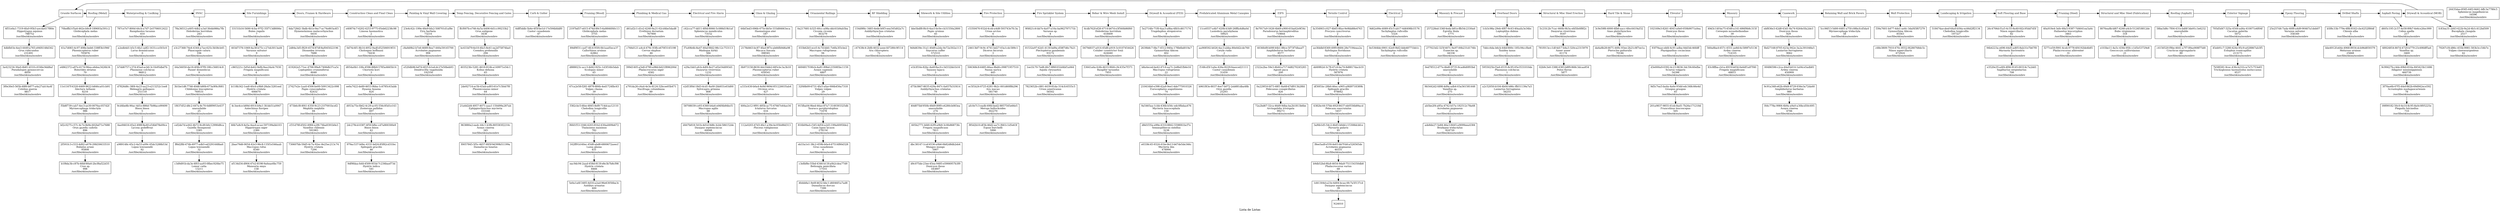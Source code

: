 digraph G{
label=" Lista de Listas ";
node [shape=box fontsize=12];
N1000[label="Granite Surfaces" ];
N2000[label="Roofing (Metal)" ];
N3000[label="Waterproofing & Caulking" ];
N4000[label="HVAC" ];
N5000[label="Site Furnishings" ];
N6000[label="Doors, Frames & Hardware" ];
N7000[label="Construction Clean and Final Clean" ];
N8000[label="Painting & Vinyl Wall Covering" ];
N9000[label="Temp Fencing, Decorative Fencing and Gates" ];
N10000[label="Curb & Gutter" ];
N11000[label="Framing (Wood)" ];
N12000[label="Plumbing & Medical Gas" ];
N13000[label="Electrical and Fire Alarm" ];
N14000[label="Glass & Glazing" ];
N15000[label="Ornamental Railings" ];
N16000[label="RF Shielding" ];
N17000[label="Sitework & Site Utilities" ];
N18000[label="Fire Protection" ];
N19000[label="Fire Sprinkler System" ];
N20000[label="Rebar & Wire Mesh Install" ];
N21000[label="Drywall & Acoustical (FED)" ];
N22000[label="Prefabricated Aluminum Metal Canopies" ];
N23000[label="EIFS" ];
N24000[label="Termite Control" ];
N25000[label="Electrical" ];
N26000[label="Masonry & Precast" ];
N27000[label="Overhead Doors" ];
N28000[label="Structural & Misc Steel Erection" ];
N29000[label="Hard Tile & Stone" ];
N30000[label="Elevator" ];
N31000[label="Masonry" ];
N32000[label="Casework" ];
N33000[label="Retaining Wall and Brick Pavers" ];
N34000[label="Wall Protection" ];
N35000[label="Landscaping & Irrigation" ];
N36000[label="Soft Flooring and Base" ];
N37000[label="Framing (Steel)" ];
N38000[label="Structural and Misc Steel (Fabrication)" ];
N39000[label="Roofing (Asphalt)" ];
N40000[label="Exterior Signage" ];
N41000[label="Epoxy Flooring" ];
N42000[label="Drilled Shafts" ];
N43000[label="Asphalt Paving" ];
N44000[label="Drywall & Acoustical (MOB)" ];

N1001[label="6f51e0a1-7319-4fa0-95b3-aecda417f80e
Hippotragus equinus
788752
/usr/libe/skins/nombre" ];
N1002[label="4dbfb03e-4ee3-4449-a765-e94f4148d342
Grus rubicundus
231491
/usr/libe/skins/nombre" ];
N1003[label="3a423234-30a0-4b81-b510-c034bc9dd8af
Pseudalopex gymnocercus
8950
/usr/libe/skins/nombre" ];
N1004[label="3f0e30e5-565b-48f6-b877-a4a27ab14a4f
Colobus guerza
8817
/usr/libe/skins/nombre" ];
N2001[label="70beffb3-f5a6-462e-b9c8-189693a591c2
Globicephala melas
1
/usr/libe/skins/nombre" ];
N2002[label="61a7d083-4c97-498e-beb6-338ff3b1f96f
Phoenicopterus ruber
705876
/usr/libe/skins/nombre" ];
N2003[label="e4862372-a87e-417d-96ea-e6dea3426b34
Butorides striatus
70
/usr/libe/skins/nombre" ];
N2004[label="11e1167f-4320-4469-9622-b846ca01cb91
Alectura lathami
8216
/usr/libe/skins/nombre" ];
N2005[label="f5b8f739-cab7-4ec3-ae30-0076ac057d2f
Myrmecophaga tridactyla
986
/usr/libe/skins/nombre" ];
N2006[label="bf2c0275-c57c-4c7e-8e9e-602bd71e7688
Oryx gazella callotis
896
/usr/libe/skins/nombre" ];
N2007[label="2f591fc3-c533-4d92-a676-29fd30633510
Bubalus arnee
95808
/usr/libe/skins/nombre" ];
N2008[label="b1f8da3b-c87b-46bf-80a6-2bcf8af22d35
Crax sp.
998
/usr/libe/skins/nombre" ];
N3001[label="787ce7e7-800d-44cb-a7d7-2e5706012422
Ramphastos tucanus
410
/usr/libe/skins/nombre" ];
N3002[label="a2edb4d1-b5c5-4fa1-adf2-1631cce503c0
Larus dominicanus
0
/usr/libe/skins/nombre" ];
N3003[label="b7dd6757-c37d-45ad-acb0-3c1fe95dbd7b
Phasianus colchicus
96812
/usr/libe/skins/nombre" ];
N3004[label="d7826d8c-38f4-4a23-aa23-e213252c1ee8
Meleagris gallopavo
251118
/usr/libe/skins/nombre" ];
N3005[label="9cd4be8b-90ac-4d1e-886d-7b98ace99499
Bison bison
5
/usr/libe/skins/nombre" ];
N3006[label="6ae94616-45e2-498f-8a40-e54b678e09ce
Lycosa godeffroyi
8
/usr/libe/skins/nombre" ];
N3007[label="a989148c-65c2-4a53-a09c-05dc5288b53d
Lepus townsendii
92
/usr/libe/skins/nombre" ];
N4001[label="78a36512-a405-4db2-a3af-3febb986a7fb
Heloderma horridum
243
/usr/libe/skins/nombre" ];
N4002[label="e3c27368-74e4-4344-a7ae-625c3b58cb45
Phascogale calura
194
/usr/libe/skins/nombre" ];
N4003[label="64a56050-da18-4f4b-97f9-18fcc56814c8
Passer domesticus
9
/usr/libe/skins/nombre" ];
N4004[label="3b1be1d8-7746-40d6-b80b-673a9f4cf681
Chlidonias leucopterus
769531
/usr/libe/skins/nombre" ];
N4005[label="1f637d52-d8c2-447a-8c70-0d8f9953e437
unavailable
25
/usr/libe/skins/nombre" ];
N4006[label="cef2de7d-a442-4b72-9cd9-b0c12990d8ca
Gazella thompsonii
3385
/usr/libe/skins/nombre" ];
N4007[label="ff6d2ffd-474b-4977-adb5-ed3291448ba6
Lepus townsendii
32
/usr/libe/skins/nombre" ];
N4008[label="c3d9d91b-da3e-4f03-aa93-0fbec920be75
Lemur catta
13211
/usr/libe/skins/nombre" ];
N5001[label="33151b16-5690-4cba-97f2-35f713d8006e
Buteo regalis
7
/usr/libe/skins/nombre" ];
N5002[label="403d7376-1069-4a38-b75c-c27eb3013ad4
Varanus salvator
9
/usr/libe/skins/nombre" ];
N5003[label="c865221c-5d5d-4e62-9efb-9aa24a4c7030
Fregata magnificans
4
/usr/libe/skins/nombre" ];
N5004[label="b118b342-1ee8-40c6-a9b8-28abc3281eed
Hystrix cristata
606670
/usr/libe/skins/nombre" ];
N5005[label="4c3ee4ce-b89d-4914-b9a1-3fcbb51a0947
Antechinus flavipes
5
/usr/libe/skins/nombre" ];
N5006[label="66b7a8c9-4e5a-4aa4-acae-597199abb103
Hippotragus niger
2360
/usr/libe/skins/nombre" ];
N5007[label="2bae79d6-9054-42e3-96c8-135f1e546aab
Macropus rufus
8340
/usr/libe/skins/nombre" ];
N5008[label="ef134d34-d904-47e2-8198-9a6eae0bc759
Manouria emys
158
/usr/libe/skins/nombre" ];
N6001[label="6da728d2-3bdb-4b1e-9ec7-ac74e803a4f3
Hymenolaimus malacorhynchus
6416
/usr/libe/skins/nombre" ];
N6002[label="2d84a3d5-f829-457d-87df-8af045022196
Diomedea irrorata
7688
/usr/libe/skins/nombre" ];
N6003[label="419262e5-71ec-4706-99a8-7406db37ca5c
Leptoptilos crumeniferus
8048
/usr/libe/skins/nombre" ];
N6004[label="27427e2e-1aa0-4506-be00-50913422c098
Papio cynocephalus
62432
/usr/libe/skins/nombre" ];
N6005[label="473b6cf8-8f41-4350-9c23-21f7001bcef2
Mephitis mephitis
84
/usr/libe/skins/nombre" ];
N6006[label="cf31d78f-d502-4984-a2f6-74ba8391b0e3
Vanellus chilensis
591983
/usr/libe/skins/nombre" ];
N6007[label="730607bb-59d5-4c7a-92ec-8e25ec213c74
Hystrix cristata
7294
/usr/libe/skins/nombre" ];
N7001[label="e40874c7-6202-4253-9775-05eb62238c98
Limosa haemastica
2
/usr/libe/skins/nombre" ];
N7002[label="0d74c6f1-8b14-4952-9adf-d52506919f31
Choloepus hoffmani
74430
/usr/libe/skins/nombre" ];
N7003[label="d054a0b1-10fe-4596-88b9-5785a4665b14
Choriotis kori
3
/usr/libe/skins/nombre" ];
N7004[label="ee0a7422-de89-4653-9bba-1c6785c63abb
Hyaena hyaena
824
/usr/libe/skins/nombre" ];
N7005[label="d053a75e-fb62-4c29-ac05-556c85d1e143
Zosterops pallidus
497
/usr/libe/skins/nombre" ];
N7006[label="2dc278cd-0387-4f50-bfbc-cd7a800300e9
Bison bison
42
/usr/libe/skins/nombre" ];
N7007[label="979ac537-b0bc-4331-bd24-85f82cd31fec
Spilogale gracilis
46
/usr/libe/skins/nombre" ];
N7008[label="9df9fdaa-fefd-4509-955d-7c236baef73d
Hystrix indica
541
/usr/libe/skins/nombre" ];
N8001[label="23e4c62c-199e-48e9-bfa2-508701d1af8e
Eira barbata
73214
/usr/libe/skins/nombre" ];
N8002[label="c8a8d9b2-b7e6-4689-8ea7-440a59145700
Acrobates pygmaeus
994
/usr/libe/skins/nombre" ];
N8003[label="e520db96-bd7d-4f25-b1ed-dc27e50beb93
Dendrocitta vagabunda
192550
/usr/libe/skins/nombre" ];
N9001[label="ffcf007b-e746-4a5a-b406-6d1cc99233b2
Grus antigone
3438
/usr/libe/skins/nombre" ];
N9002[label="bc633d79-6e10-4fa5-8e41-ea2d75874ba0
Coendou prehensilis
294
/usr/libe/skins/nombre" ];
N9003[label="403523fe-5281-4618-814b-a149971e54c1
Kobus defassa
65
/usr/libe/skins/nombre" ];
N9004[label="2de92714-ec5b-43ab-ad93-61e7c5feb7f0
Phoeniconaias minor
64
/usr/libe/skins/nombre" ];
N9005[label="21a6d2d4-4957-4071-aaa1-150d99a287ab
Ephippiorhynchus mycteria
333160
/usr/libe/skins/nombre" ];
N9006[label="963880a2-eadc-44c1-b3fb-805583f2210c
Aonyx cinerea
345
/usr/libe/skins/nombre" ];
N9007[label="f0057845-5f5c-4657-895f-9d399b51199a
Damaliscus lunatus
9
/usr/libe/skins/nombre" ];
N10001[label="6dff5ddb-5b4e-4f5f-be1d-17e594bfddf0
Castor canadensis
47
/usr/libe/skins/nombre" ];
N11001[label="2197bd57-e015-474d-89c5-6a8846f40c13
Globicephala melas
3755
/usr/libe/skins/nombre" ];
N11002[label="89df9f31-cad7-4fc4-95f4-0b1aad5eca37
Callorhinus ursinus
42862
/usr/libe/skins/nombre" ];
N11003[label="d888023c-acc3-4d42-925c-1d3f16fe5dab
Scolopax minor
65
/usr/libe/skins/nombre" ];
N11004[label="67ca2e58-f281-4878-884b-4ed1724fbc63
Vulpes chama
39
/usr/libe/skins/nombre" ];
N11005[label="f382cbc5-6fee-4845-8ef8-714dcaa12110
Chelodina longicollis
31
/usr/libe/skins/nombre" ];
N11006[label="f6fd1f53-1046-4203-81b2-630ad499e672
Thalasseus maximus
782
/usr/libe/skins/nombre" ];
N11007[label="162ff91d-60ec-45d8-abd8-6800672aeecf
Lama glama
831
/usr/libe/skins/nombre" ];
N11008[label="eac9dc94-2aad-458d-813f-e8e3b7b8cf98
Hystrix cristata
8466
/usr/libe/skins/nombre" ];
N11009[label="5e0a1a6f-3485-4d16-a2ad-96e63056ba3c
Anitibyx armatus
400
/usr/libe/skins/nombre" ];
N12001[label="d61af2c1-d1e2-4240-9a21-02cd4be5dad8
Erethizon dorsatum
767900
/usr/libe/skins/nombre" ];
N12002[label="c766d121-a4cd-479c-93fb-e670f3145198
Cervus elaphus
46
/usr/libe/skins/nombre" ];
N12003[label="399d1405-a5e8-4790-a98d-6d21f896200d
Phalacrocorax niger
4582
/usr/libe/skins/nombre" ];
N12004[label="a791da26-c6a4-4e3e-8124-32bcee05b471
Nucifraga columbiana
89
/usr/libe/skins/nombre" ];
N13001[label="c62cca77-dd11-4f0d-8066-5c088d19b1af
Spheniscus mendiculus
73152
/usr/libe/skins/nombre" ];
N13002[label="f7a49b4b-8a47-40af-8fd2-98c12c753113
Madoqua kirkii
584
/usr/libe/skins/nombre" ];
N13003[label="e29a1bb5-efcb-4df4-8e27-ef2e54d093d1
Dasyurus viverrinus
1232
/usr/libe/skins/nombre" ];
N13004[label="e2d53f0d-18d3-4cd1-8a00-2bb931e03d00
Sylvicapra grimma
808
/usr/libe/skins/nombre" ];
N13005[label="58708039-ce93-4360-b4a6-e06f4b84bcf1
Macropus agilis
68
/usr/libe/skins/nombre" ];
N13006[label="d447b818-541b-4d1d-9d8c-b2dc586152de
Dasypus septemcincus
60048
/usr/libe/skins/nombre" ];
N14001[label="44bf3ed3-096b-475e-bb5e-333d84663eca
Haematopus ater
187
/usr/libe/skins/nombre" ];
N14002[label="2178d463-bc87-4fad-9f7e-ab66fb9d6a98
Macaca fuscata
398581
/usr/libe/skins/nombre" ];
N14003[label="0b973158-8630-4dcf-bbb2-685cbc3a3b18
Phoenicopterus ruber
659541
/usr/libe/skins/nombre" ];
N14004[label="a333c630-b0a4-4e9d-969d-851226035ab4
Orcinus orca
427
/usr/libe/skins/nombre" ];
N14005[label="600a2e12-9f91-485b-ac75-47667e44ae34
Ictalurus furcatus
616
/usr/libe/skins/nombre" ];
N14006[label="112a0203-47d3-4fa1-a39e-bc05fe88d313
Ploceus rubiginosus
8
/usr/libe/skins/nombre" ];
N15001[label="0a217681-b325-40cc-a08a-ddc61b9ab5ba
Ciconia ciconia
363279
/usr/libe/skins/nombre" ];
N15002[label="033b62b5-ece5-4c7d-bbfc-7e6fa3f3cbe2
Macropus rufogriseus
94
/usr/libe/skins/nombre" ];
N15003[label="4694817f-90cb-4a81-89bd-235085bc1159
Aonyx capensis
6807
/usr/libe/skins/nombre" ];
N15004[label="32f48b09-6731-4fa5-afae-006b456a7318
Vulpes vulpes
29
/usr/libe/skins/nombre" ];
N15005[label="915fba04-9bed-46ae-87a7-3149393325db
Tauraco porphyrelophus
71678
/usr/libe/skins/nombre" ];
N15006[label="816b09ad-c545-4d54-a2d3-199a6095fde2
Canis lupus lycaon
278154
/usr/libe/skins/nombre" ];
N15007[label="eb33a1e1-38c2-459b-b0a4-67514f80d328
Grus canadensis
6
/usr/libe/skins/nombre" ];
N15008[label="c3efbf8e-55bd-4346-b13f-a0b2cdea77d9
Bettongia penicillata
17555
/usr/libe/skins/nombre" ];
N15009[label="4febb8a1-9e0f-4632-bbc1-d6046f1a7ad8
Damaliscus dorcas
7399
/usr/libe/skins/nombre" ];
N16001[label="154d9f6c-3483-4ede-b0f3-eea545d02a7c
Amblyrhynchus cristatus
7
/usr/libe/skins/nombre" ];
N16002[label="c47438c4-2bfb-4032-aeee-fd7280c9f114
Ara chloroptera
72
/usr/libe/skins/nombre" ];
N17001[label="bbe5bdf8-f6c0-4ae3-bc0e-cb31550a2800
Papio ursinus
45
/usr/libe/skins/nombre" ];
N17002[label="9d4d639e-31a1-40d9-a2da-0e72a502a113
Snycerus caffer
572533
/usr/libe/skins/nombre" ];
N17003[label="e1b3f16e-82bc-4a6f-8ac0-c3d332bb1b16
Tayassu tajacu
3
/usr/libe/skins/nombre" ];
N17004[label="d75b3867-8035-429a-847c-fa657b31f414
Amblyrhynchus cristatus
79
/usr/libe/skins/nombre" ];
N17005[label="40d875bf-950b-48d9-89f0-e4280cb083ea
unavailable
274
/usr/libe/skins/nombre" ];
N17006[label="605b2771-bfd0-42f9-a9b9-3c0fe86873fe
Fregata magnificans
7811
/usr/libe/skins/nombre" ];
N17007[label="dbc38147-1cef-4536-a0b6-0b82d8db2eb4
Mungos mungo
5907
/usr/libe/skins/nombre" ];
N17008[label="d9c075de-23ee-45ea-9485-e5906957b3f9
Dusicyon thous
183897
/usr/libe/skins/nombre" ];
N18001[label="c5350470-932d-4ceb-a4d8-593743e7fc3a
Ursus arctos
4
/usr/libe/skins/nombre" ];
N18002[label="24613bf7-9c9c-4741-bd27-03a1cdc589c1
Diceros bicornis
3
/usr/libe/skins/nombre" ];
N18003[label="506368c8-6485-46aa-8bd4-c99871957510
Nasua narica
445
/usr/libe/skins/nombre" ];
N18004[label="ec5f1b24-0725-4281-9b2c-001d60f8b296
Ara macao
581740
/usr/libe/skins/nombre" ];
N18005[label="afc0e7c3-eadb-49fd-bed2-8857545e66e5
Merops bullockoides
302270
/usr/libe/skins/nombre" ];
N18006[label="f85d2b10-df3b-46d2-aa7c-f661c1d5e63f
Equus burchelli
5990
/usr/libe/skins/nombre" ];
N19001[label="9f4821c6-bb7e-4a07-a16a-ba962797171b
Varanus sp.
4
/usr/libe/skins/nombre" ];
N19002[label="01532a97-62d1-4130-bd9a-d58f7d6c7b21
Plectopterus gambensis
93172
/usr/libe/skins/nombre" ];
N19003[label="1ee1fc70-7ed8-4fe7-8f6f-032d4bf1a064
Aquila chrysaetos
1
/usr/libe/skins/nombre" ];
N19004[label="7823652b-c881-4439-81da-314cfc6555c5
Ursus americanus
56502
/usr/libe/skins/nombre" ];
N20001[label="6cdb762f-ef26-4714-b67d-e3f560b86f60
Heloderma horridum
618409
/usr/libe/skins/nombre" ];
N20002[label="0479d037-a014-45d8-a919-3c0107454426
Coluber constrictor foxii
624440
/usr/libe/skins/nombre" ];
N20003[label="53641a6a-fc6b-4633-9fd4-c9c435e7f371
Rangifer tarandus
7955
/usr/libe/skins/nombre" ];
N21001[label="5e2714fe-71f0-4aa3-a8ba-6fb5cd617174
Tragelaphus strepsiceros
9
/usr/libe/skins/nombre" ];
N21002[label="2639b8c7-0bc7-4512-940a-178b6bd019a7
Gymnorhina tibicen
402
/usr/libe/skins/nombre" ];
N21003[label="b8a4eced-be42-47c4-aa7c-2e8bd1fb6e16
Macropus rufogriseus
22
/usr/libe/skins/nombre" ];
N21004[label="210416b0-e398-42a8-9ee1-6de775910326
Eurocephalus anguitimens
74
/usr/libe/skins/nombre" ];
N21005[label="9a5465aa-1cbb-436b-b56c-edc0fbdaa476
Mycteria leucocephala
150
/usr/libe/skins/nombre" ];
N21006[label="d8d1f35a-e99e-4310-8842-5598f41bcf7e
Semnopithecus entellus
3238
/usr/libe/skins/nombre" ];
N21007[label="e0338c45-9324-41be-8e13-b67de5de346c
Mycteria ibis
478994
/usr/libe/skins/nombre" ];
N22001[label="11ce0557-a4b7-420b-b3d0-26fffa4d8a0d
Lasiodora parahybana
59925
/usr/libe/skins/nombre" ];
N22002[label="aa908592-b026-4ac3-abba-80e0d2cde760
Ceryle rudis
2
/usr/libe/skins/nombre" ];
N22003[label="f148cd5f-1a6a-426a-8229-feaeced21111
Castor canadensis
31459
/usr/libe/skins/nombre" ];
N22004[label="b961f83e-8037-4ee7-b072-2eb881dba48b
Oryx gazella
25293
/usr/libe/skins/nombre" ];
N23001[label="8e7917a9-1626-4b69-a900-61ba62e9f34c
Paradoxurus hermaphroditus
719844
/usr/libe/skins/nombre" ];
N23002[label="4036fef8-b09f-44b1-88ce-5f73f7dbaaf7
Amphibolurus barbatus
8577
/usr/libe/skins/nombre" ];
N23003[label="2322a2ba-59e3-4b44-a717-6d8270245283
Agouti paca
200
/usr/libe/skins/nombre" ];
N23004[label="0a229f16-fd73-48f1-8a68-67df013b28fd
Pelecanus conspicillatus
826
/usr/libe/skins/nombre" ];
N23005[label="72a2bd67-32ca-46d9-9dba-ba2b1813b6be
Arctogalidia trivirgata
99273
/usr/libe/skins/nombre" ];
N24001[label="fa354903-c027-4b65-8fae-9e9bb88e4763
Procyon cancrivorus
2
/usr/libe/skins/nombre" ];
N24002[label="ae3fddbf-8369-49f9-8684-28e7194eaa2a
Sylvilagus floridanus
3
/usr/libe/skins/nombre" ];
N24003[label="dd49f62d-3c78-47c6-ba74-8d8817dacb19
Hystrix cristata
587876
/usr/libe/skins/nombre" ];
N24004[label="df30f1bc-28b0-46ec-a905-a9fd9718389b
Spilogale gracilis
978842
/usr/libe/skins/nombre" ];
N24005[label="4382bc44-57bb-492f-8437-eb0556b89acd
Pelecans onocratalus
5457
/usr/libe/skins/nombre" ];
N24006[label="3af6b1d5-54c2-4b45-b0dd-c15308dcbfce
Paroaria gularis
95
/usr/libe/skins/nombre" ];
N24007[label="f8ee5adf-e559-4e03-bb7f-bfca526565de
Acrobates pygmaeus
40331
/usr/libe/skins/nombre" ];
N24008[label="b9db52bd-8fa8-4654-9da8-751154350db8
Phalacrocorax varius
68
/usr/libe/skins/nombre" ];
N24009[label="1d41304d-a23e-4d04-bcaa-0fc7a5f137cd
Dasypus septemcincus
39
/usr/libe/skins/nombre" ];
N240010[label="24435dae-8585-44f2-8d41-bffc3a7780c5
Spheniscus magellanicus
16596
/usr/libe/skins/nombre" ];
N25001[label="9d62e99e-4089-45c5-ab17-4d6498b1f176
Tachybaptus ruficollis
5324
/usr/libe/skins/nombre" ];
N25002[label="0e5364bb-0901-42e9-9bf2-bbb48771bb1c
Tachybaptus ruficollis
4
/usr/libe/skins/nombre" ];
N26001[label="257228ed-336f-4eda-b81e-ffb54c2330a6
Egretta thula
1771
/usr/libe/skins/nombre" ];
N26002[label="277023d2-325f-407c-9a97-00b231d174fe
Eunectes sp.
44336
/usr/libe/skins/nombre" ];
N26003[label="0ed78512-d77e-4bd0-9735-9cad6d0f93bd
unavailable
1
/usr/libe/skins/nombre" ];
N26004[label="9b5442d2-fd98-4d9a-adb4-03a561581448
Vanellus sp.
275
/usr/libe/skins/nombre" ];
N26005[label="ab5be2f4-a85a-4742-b57a-182512c78a68
Acrobates pygmaeus
2
/usr/libe/skins/nombre" ];
N26006[label="ade8de27-5e84-46a3-8445-a9099eea4384
Bradypus tridactylus
824720
/usr/libe/skins/nombre" ];
N27001[label="1cb3c98a-29eb-4f87-9c63-40aafa3e34bc
Leptoptilus dubius
2
/usr/libe/skins/nombre" ];
N27002[label="7ddcc6da-b6cb-44bf-800c-185c94ccfbe6
Taxidea taxus
1
/usr/libe/skins/nombre" ];
N27003[label="5955025b-f3a6-4535-8c95-05e3531010de
Phasianus colchicus
1
/usr/libe/skins/nombre" ];
N27004[label="a2c52050-b104-4b04-b86c-ffb51139a7a5
Laniarius ferrugineus
56255
/usr/libe/skins/nombre" ];
N28001[label="5c21fc2b-7cac-460b-9b3a-efd5fe0f8f2c
Dasyurus viverrinus
9187
/usr/libe/skins/nombre" ];
N28002[label="781f013e-c1df-4d17-b4a3-320ca2315979
Anser anser
41174
/usr/libe/skins/nombre" ];
N28003[label="02b9c3e0-3388-4383-b8f9-868c3dcaa854
Potos flavus
5877
/usr/libe/skins/nombre" ];
N29001[label="3c9e59f6-4000-4fb6-aacc-6fec6419af32
Anas platyrhynchos
590
/usr/libe/skins/nombre" ];
N29002[label="da6a8b28-6671-449c-93ee-2b21c8f7ee1a
Pterocles gutturalis
70146
/usr/libe/skins/nombre" ];
N30001[label="102169e3-8261-4043-a0e0-059b9071a0ea
Dusicyon thous
1
/usr/libe/skins/nombre" ];
N30002[label="93f79aae-ebfd-4c91-adba-0dd3dc46fdff
Physignathus cocincinus
3
/usr/libe/skins/nombre" ];
N30003[label="d3e000a9-0392-4c23-9636-3dc59c60efbe
Sciurus vulgaris
54398
/usr/libe/skins/nombre" ];
N30004[label="9d5c7ea5-ba4a-4a6e-93dd-edc348c66e4d
Graspus graspus
45
/usr/libe/skins/nombre" ];
N30005[label="201a9837-9855-41eb-8ad1-7b26a171218d
Francolinus leucoscepus
505
/usr/libe/skins/nombre" ];
N31001[label="49d3c14f-ba75-4548-a141-686f9b8c315f
Cereopsis novaehollandiae
39
/usr/libe/skins/nombre" ];
N31002[label="560a8ba4-657c-4551-ae8d-6c589f7e5136
Ardea cinerea
714335
/usr/libe/skins/nombre" ];
N31003[label="83c8ffba-cb1a-4919-b454-0a6df1a87f40
Fregata magnificans
48853
/usr/libe/skins/nombre" ];
N32001[label="ebf836e3-42d8-43d1-8a74-9264e5fa2de3
Dusicyon thous
929
/usr/libe/skins/nombre" ];
N32002[label="fbd27168-8705-423a-942e-3a2a391048a5
Laniarius ferrugineus
9062
/usr/libe/skins/nombre" ];
N32003[label="00486596-c2ca-44af-b414-1a04ce5adb81
Ardea cinerea
450909
/usr/libe/skins/nombre" ];
N32004[label="9c91a348-e62b-49d4-8729-936e3a72da60
Amphibolurus barbatus
980
/usr/libe/skins/nombre" ];
N32005[label="f44c778a-9984-4b9a-a9a0-a30bcd50c695
Aonyx cinerea
4706
/usr/libe/skins/nombre" ];
N33001[label="5cc96f13-5d00-4481-a75f-c08bcfcd5da4
Myrmecophaga tridactyla
58
/usr/libe/skins/nombre" ];
N34001[label="f39a7601-b477-4de1-ae0c-3daf45f67279
Gymnorhina tibicen
85563
/usr/libe/skins/nombre" ];
N34002[label="c68e3809-7910-470c-8552-f6280768dc5c
Ninox superciliaris
672924
/usr/libe/skins/nombre" ];
N35001[label="518474ae-deef-44a0-b56a-ec66d2ff2134
Chelodina longicollis
197327
/usr/libe/skins/nombre" ];
N36001[label="26c4706d-f1a5-4c55-8a40-fd2c95dd7d5f
Ninox superciliaris
82
/usr/libe/skins/nombre" ];
N36002[label="94b4223a-e696-44d5-ad05-8ab31e7b67f0
Marmota flaviventris
2
/usr/libe/skins/nombre" ];
N36003[label="e3520e35-a4f4-4f06-9145-00314c7a2dd1
Sagittarius serpentarius
708
/usr/libe/skins/nombre" ];
N37001[label="40a919e4-3efe-48a5-9387-7d4641ea5a6c
Haliaeetus leucoryphus
3463
/usr/libe/skins/nombre" ];
N37002[label="f277ce59-f991-4ceb-9778-6f4192bb4b85
Phalacrocorax albiventer
31
/usr/libe/skins/nombre" ];
N38001[label="8076ea8b-bf67-4246-a4cb-5124f18812de
Bubo virginianus
318
/usr/libe/skins/nombre" ];
N38002[label="e103be11-4a5c-430e-95fc-c1d5e53729e8
Geococcyx californianus
21
/usr/libe/skins/nombre" ];
N39001[label="58ba5d8c-7f04-431e-bd0f-3de91c3e6232
unavailable
7
/usr/libe/skins/nombre" ];
N39002[label="c4156520-f9be-4641-a7f7-89ae908f75d0
Cracticus nigroagularis
80
/usr/libe/skins/nombre" ];
N40001[label="705d5d47-325a-4544-ad4a-410071e6f04f
Cacatua galerita
5072
/usr/libe/skins/nombre" ];
N40002[label="45eb91c7-3280-424e-95c9-a028867ab3f5
Eolophus roseicapillus
213173
/usr/libe/skins/nombre" ];
N40003[label="7b58f281-9cec-43fe-b210-ca7e7c753e65
Trichoglossus haematodus moluccanus
9537
/usr/libe/skins/nombre" ];
N41001[label="25e257d4-7ada-40f8-a4d9-90467a1deb07
Varanus salvator
358349
/usr/libe/skins/nombre" ];
N42001[label="b5f8c33b-779e-4ffd-8162-cbc6252f80df
Chionis alba
5
/usr/libe/skins/nombre" ];
N42002[label="bbe4912f-e64e-4968-8934-dcb96d859379
Melursus ursinus
25668
/usr/libe/skins/nombre" ];
N43001[label="d605c195-2c57-4e58-89b7-6e6ce26ec999
Cebus apella
217
/usr/libe/skins/nombre" ];
N43002[label="48924854-807d-4720-b779-23c69fdff5a6
Vanellus sp.
3469
/usr/libe/skins/nombre" ];
N43003[label="9c99427b-c4de-49b0-816a-845423b11686
Alligator mississippiensis
460739
/usr/libe/skins/nombre" ];
N43004[label="3f70ae6b-07f5-44ef-862b-69d942ece592
Acrantophis madagascariensis
78
/usr/libe/skins/nombre" ];
N43005[label="09f99182-50c0-4e14-8c95-8a0c0f05225e
Plegadis falcinellus
710
/usr/libe/skins/nombre" ];
N44001[label="fc83ea31-2d43-422b-9a2d-4b1c412bd509
Bucephala clangula
2517
/usr/libe/skins/nombre" ];
N44002[label="79267cf4-d86c-455b-9981-583b3cc54b7e
Vulpes cinereoargenteus
42
/usr/libe/skins/nombre" ];

N44000->N1000
{rank=same;
N1000 -> N2000;
N2000 -> N3000;
N3000 -> N4000;
N4000 -> N5000;
N5000 -> N6000;
N6000 -> N7000;
N7000 -> N8000;
N8000 -> N9000;
N9000 -> N10000;
N10000 -> N11000;
N11000 -> N12000;
N12000 -> N13000;
N13000 -> N14000;
N14000 -> N15000;
N15000 -> N16000;
N16000 -> N17000;
N17000 -> N18000;
N18000 -> N19000;
N19000 -> N20000;
N20000 -> N21000;
N21000 -> N22000;
N22000 -> N23000;
N23000 -> N24000;
N24000 -> N25000;
N25000 -> N26000;
N26000 -> N27000;
N27000 -> N28000;
N28000 -> N29000;
N29000 -> N30000;
N30000 -> N31000;
N31000 -> N32000;
N32000 -> N33000;
N33000 -> N34000;
N34000 -> N35000;
N35000 -> N36000;
N36000 -> N37000;
N37000 -> N38000;
N38000 -> N39000;
N39000 -> N40000;
N40000 -> N41000;
N41000 -> N42000;
N42000 -> N43000;
N43000 -> N44000;

}{
N1000 -> N1001;
N2000 -> N2001;
N3000 -> N3001;
N4000 -> N4001;
N5000 -> N5001;
N6000 -> N6001;
N7000 -> N7001;
N8000 -> N8001;
N9000 -> N9001;
N10000 -> N10001;
N11000 -> N11001;
N12000 -> N12001;
N13000 -> N13001;
N14000 -> N14001;
N15000 -> N15001;
N16000 -> N16001;
N17000 -> N17001;
N18000 -> N18001;
N19000 -> N19001;
N20000 -> N20001;
N21000 -> N21001;
N22000 -> N22001;
N23000 -> N23001;
N24000 -> N24001;
N25000 -> N25001;
N26000 -> N26001;
N27000 -> N27001;
N28000 -> N28001;
N29000 -> N29001;
N30000 -> N30001;
N31000 -> N31001;
N32000 -> N32001;
N33000 -> N33001;
N34000 -> N34001;
N35000 -> N35001;
N36000 -> N36001;
N37000 -> N37001;
N38000 -> N38001;
N39000 -> N39001;
N40000 -> N40001;
N41000 -> N41001;
N42000 -> N42001;
N43000 -> N43001;
N44000 -> N44001;

}{
N1001 -> N1002;
N1002 -> N1003;
N1003 -> N1004;
N2001 -> N2002;
N2002 -> N2003;
N2003 -> N2004;
N2004 -> N2005;
N2005 -> N2006;
N2006 -> N2007;
N2007 -> N2008;
N3001 -> N3002;
N3002 -> N3003;
N3003 -> N3004;
N3004 -> N3005;
N3005 -> N3006;
N3006 -> N3007;
N4001 -> N4002;
N4002 -> N4003;
N4003 -> N4004;
N4004 -> N4005;
N4005 -> N4006;
N4006 -> N4007;
N4007 -> N4008;
N5001 -> N5002;
N5002 -> N5003;
N5003 -> N5004;
N5004 -> N5005;
N5005 -> N5006;
N5006 -> N5007;
N5007 -> N5008;
N6001 -> N6002;
N6002 -> N6003;
N6003 -> N6004;
N6004 -> N6005;
N6005 -> N6006;
N6006 -> N6007;
N7001 -> N7002;
N7002 -> N7003;
N7003 -> N7004;
N7004 -> N7005;
N7005 -> N7006;
N7006 -> N7007;
N7007 -> N7008;
N8001 -> N8002;
N8002 -> N8003;
N9001 -> N9002;
N9002 -> N9003;
N9003 -> N9004;
N9004 -> N9005;
N9005 -> N9006;
N9006 -> N9007;
N11001 -> N11002;
N11002 -> N11003;
N11003 -> N11004;
N11004 -> N11005;
N11005 -> N11006;
N11006 -> N11007;
N11007 -> N11008;
N11008 -> N11009;
N12001 -> N12002;
N12002 -> N12003;
N12003 -> N12004;
N13001 -> N13002;
N13002 -> N13003;
N13003 -> N13004;
N13004 -> N13005;
N13005 -> N13006;
N14001 -> N14002;
N14002 -> N14003;
N14003 -> N14004;
N14004 -> N14005;
N14005 -> N14006;
N15001 -> N15002;
N15002 -> N15003;
N15003 -> N15004;
N15004 -> N15005;
N15005 -> N15006;
N15006 -> N15007;
N15007 -> N15008;
N15008 -> N15009;
N16001 -> N16002;
N17001 -> N17002;
N17002 -> N17003;
N17003 -> N17004;
N17004 -> N17005;
N17005 -> N17006;
N17006 -> N17007;
N17007 -> N17008;
N18001 -> N18002;
N18002 -> N18003;
N18003 -> N18004;
N18004 -> N18005;
N18005 -> N18006;
N19001 -> N19002;
N19002 -> N19003;
N19003 -> N19004;
N20001 -> N20002;
N20002 -> N20003;
N21001 -> N21002;
N21002 -> N21003;
N21003 -> N21004;
N21004 -> N21005;
N21005 -> N21006;
N21006 -> N21007;
N22001 -> N22002;
N22002 -> N22003;
N22003 -> N22004;
N23001 -> N23002;
N23002 -> N23003;
N23003 -> N23004;
N23004 -> N23005;
N24001 -> N24002;
N24002 -> N24003;
N24003 -> N24004;
N24004 -> N24005;
N24005 -> N24006;
N24006 -> N24007;
N24007 -> N24008;
N24008 -> N24009;
N24009 -> N24010;
N25001 -> N25002;
N26001 -> N26002;
N26002 -> N26003;
N26003 -> N26004;
N26004 -> N26005;
N26005 -> N26006;
N27001 -> N27002;
N27002 -> N27003;
N27003 -> N27004;
N28001 -> N28002;
N28002 -> N28003;
N29001 -> N29002;
N30001 -> N30002;
N30002 -> N30003;
N30003 -> N30004;
N30004 -> N30005;
N31001 -> N31002;
N31002 -> N31003;
N32001 -> N32002;
N32002 -> N32003;
N32003 -> N32004;
N32004 -> N32005;
N34001 -> N34002;
N36001 -> N36002;
N36002 -> N36003;
N37001 -> N37002;
N38001 -> N38002;
N39001 -> N39002;
N40001 -> N40002;
N40002 -> N40003;
N42001 -> N42002;
N43001 -> N43002;
N43002 -> N43003;
N43003 -> N43004;
N43004 -> N43005;
N44001 -> N44002;

}
}